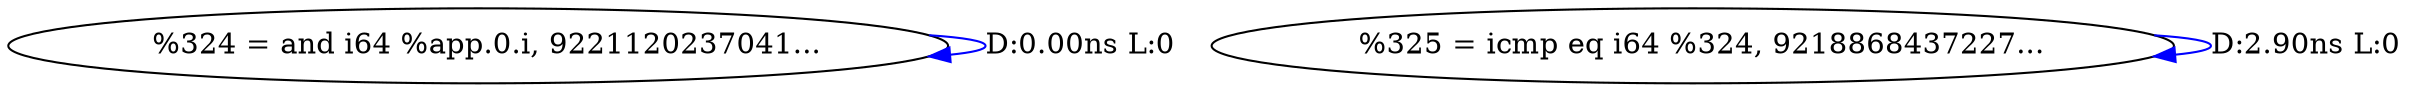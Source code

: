digraph {
Node0x3351470[label="  %324 = and i64 %app.0.i, 9221120237041..."];
Node0x3351470 -> Node0x3351470[label="D:0.00ns L:0",color=blue];
Node0x3351550[label="  %325 = icmp eq i64 %324, 9218868437227..."];
Node0x3351550 -> Node0x3351550[label="D:2.90ns L:0",color=blue];
}
